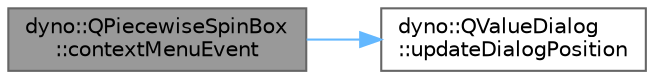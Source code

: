 digraph "dyno::QPiecewiseSpinBox::contextMenuEvent"
{
 // LATEX_PDF_SIZE
  bgcolor="transparent";
  edge [fontname=Helvetica,fontsize=10,labelfontname=Helvetica,labelfontsize=10];
  node [fontname=Helvetica,fontsize=10,shape=box,height=0.2,width=0.4];
  rankdir="LR";
  Node1 [id="Node000001",label="dyno::QPiecewiseSpinBox\l::contextMenuEvent",height=0.2,width=0.4,color="gray40", fillcolor="grey60", style="filled", fontcolor="black",tooltip=" "];
  Node1 -> Node2 [id="edge1_Node000001_Node000002",color="steelblue1",style="solid",tooltip=" "];
  Node2 [id="Node000002",label="dyno::QValueDialog\l::updateDialogPosition",height=0.2,width=0.4,color="grey40", fillcolor="white", style="filled",URL="$classdyno_1_1_q_value_dialog.html#a3e5a24ef2bde4289eac876136a7a48cd",tooltip=" "];
}
